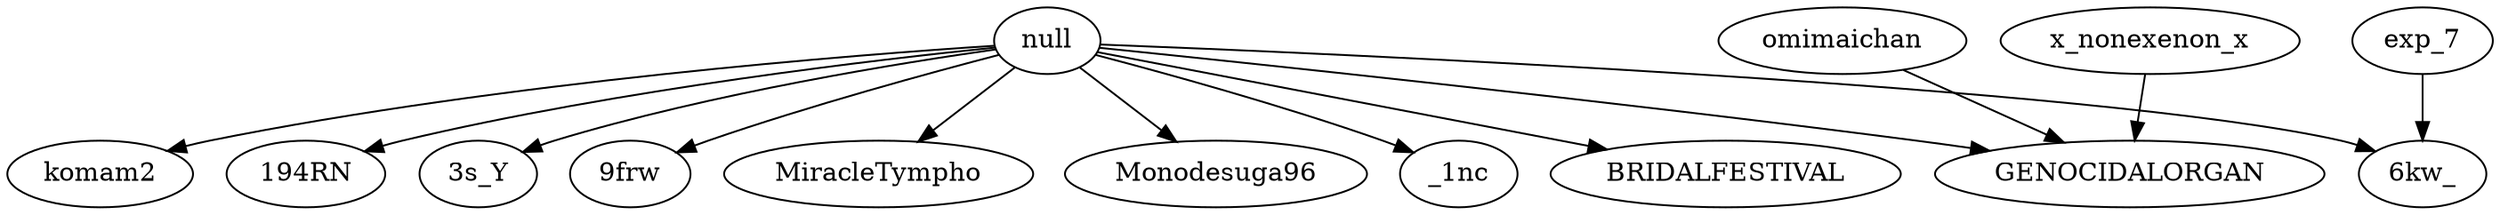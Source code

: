 strict digraph {
"null" -> "3s_Y"
"null" -> "9frw"
"null" -> "MiracleTympho"
"null" -> "Monodesuga96"
"null" -> "_1nc"
"null" -> "BRIDALFESTIVAL"
"null" -> "GENOCIDALORGAN"
"null" -> "BRIDALFESTIVAL"
"null" -> "komam2"
"null" -> "komam2"
"null" -> "komam2"
"null" -> "194RN"
"null" -> "6kw_"
"omimaichan" -> "GENOCIDALORGAN"
"x_nonexenon_x" -> "GENOCIDALORGAN"
"exp_7" -> "6kw_"
}